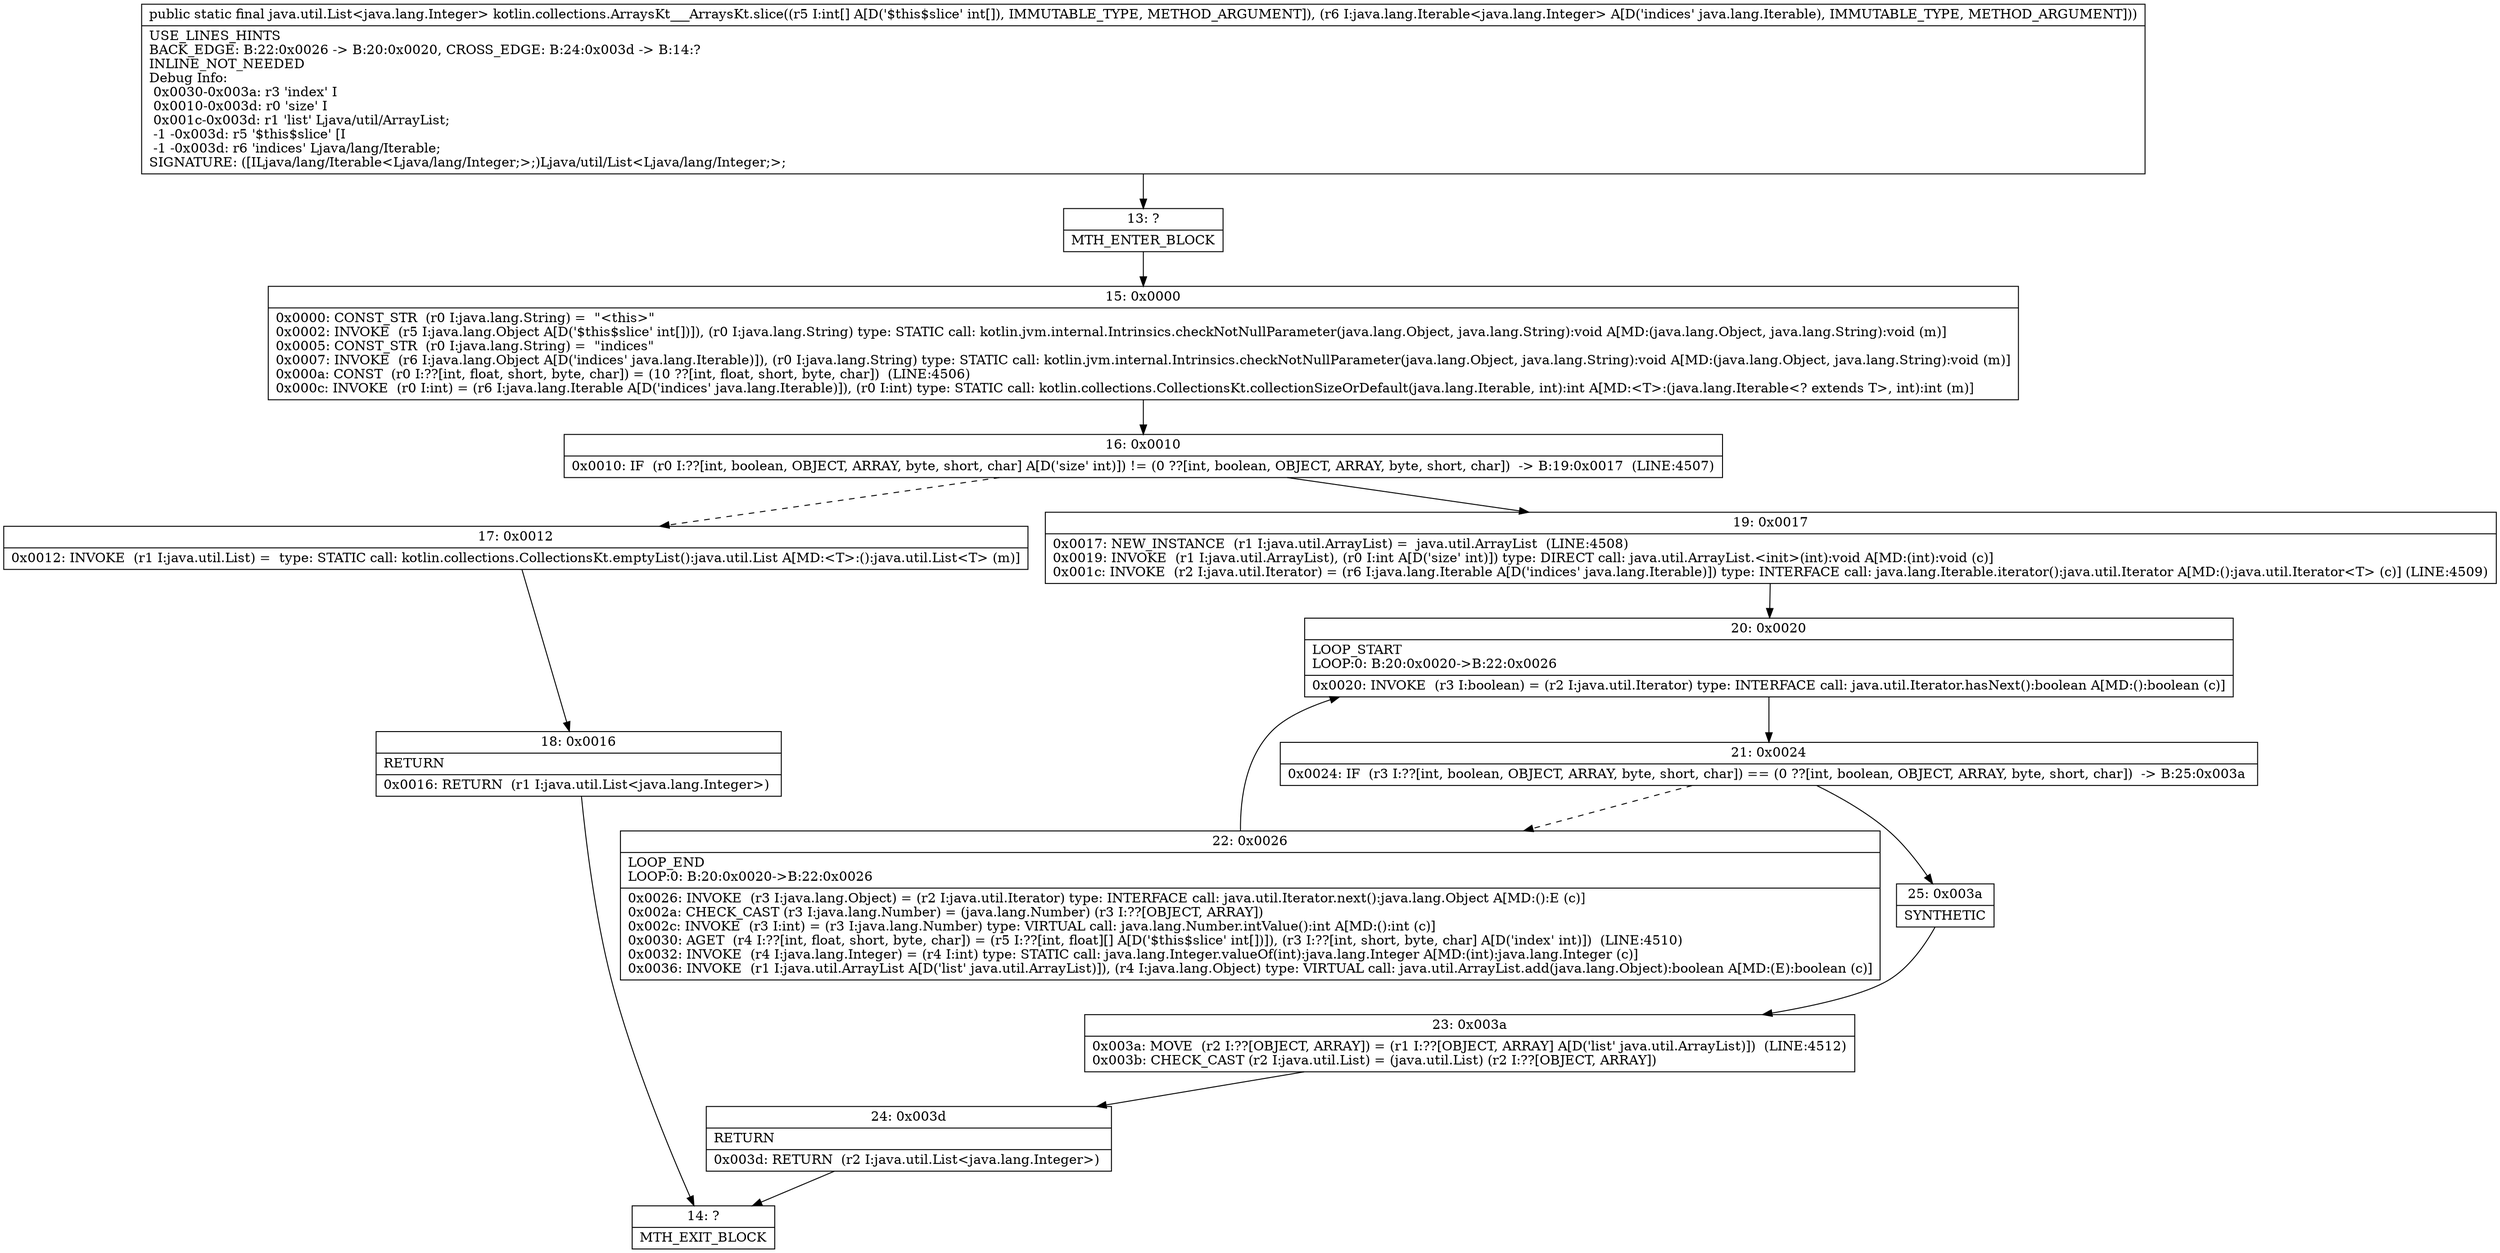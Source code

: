 digraph "CFG forkotlin.collections.ArraysKt___ArraysKt.slice([ILjava\/lang\/Iterable;)Ljava\/util\/List;" {
Node_13 [shape=record,label="{13\:\ ?|MTH_ENTER_BLOCK\l}"];
Node_15 [shape=record,label="{15\:\ 0x0000|0x0000: CONST_STR  (r0 I:java.lang.String) =  \"\<this\>\" \l0x0002: INVOKE  (r5 I:java.lang.Object A[D('$this$slice' int[])]), (r0 I:java.lang.String) type: STATIC call: kotlin.jvm.internal.Intrinsics.checkNotNullParameter(java.lang.Object, java.lang.String):void A[MD:(java.lang.Object, java.lang.String):void (m)]\l0x0005: CONST_STR  (r0 I:java.lang.String) =  \"indices\" \l0x0007: INVOKE  (r6 I:java.lang.Object A[D('indices' java.lang.Iterable)]), (r0 I:java.lang.String) type: STATIC call: kotlin.jvm.internal.Intrinsics.checkNotNullParameter(java.lang.Object, java.lang.String):void A[MD:(java.lang.Object, java.lang.String):void (m)]\l0x000a: CONST  (r0 I:??[int, float, short, byte, char]) = (10 ??[int, float, short, byte, char])  (LINE:4506)\l0x000c: INVOKE  (r0 I:int) = (r6 I:java.lang.Iterable A[D('indices' java.lang.Iterable)]), (r0 I:int) type: STATIC call: kotlin.collections.CollectionsKt.collectionSizeOrDefault(java.lang.Iterable, int):int A[MD:\<T\>:(java.lang.Iterable\<? extends T\>, int):int (m)]\l}"];
Node_16 [shape=record,label="{16\:\ 0x0010|0x0010: IF  (r0 I:??[int, boolean, OBJECT, ARRAY, byte, short, char] A[D('size' int)]) != (0 ??[int, boolean, OBJECT, ARRAY, byte, short, char])  \-\> B:19:0x0017  (LINE:4507)\l}"];
Node_17 [shape=record,label="{17\:\ 0x0012|0x0012: INVOKE  (r1 I:java.util.List) =  type: STATIC call: kotlin.collections.CollectionsKt.emptyList():java.util.List A[MD:\<T\>:():java.util.List\<T\> (m)]\l}"];
Node_18 [shape=record,label="{18\:\ 0x0016|RETURN\l|0x0016: RETURN  (r1 I:java.util.List\<java.lang.Integer\>) \l}"];
Node_14 [shape=record,label="{14\:\ ?|MTH_EXIT_BLOCK\l}"];
Node_19 [shape=record,label="{19\:\ 0x0017|0x0017: NEW_INSTANCE  (r1 I:java.util.ArrayList) =  java.util.ArrayList  (LINE:4508)\l0x0019: INVOKE  (r1 I:java.util.ArrayList), (r0 I:int A[D('size' int)]) type: DIRECT call: java.util.ArrayList.\<init\>(int):void A[MD:(int):void (c)]\l0x001c: INVOKE  (r2 I:java.util.Iterator) = (r6 I:java.lang.Iterable A[D('indices' java.lang.Iterable)]) type: INTERFACE call: java.lang.Iterable.iterator():java.util.Iterator A[MD:():java.util.Iterator\<T\> (c)] (LINE:4509)\l}"];
Node_20 [shape=record,label="{20\:\ 0x0020|LOOP_START\lLOOP:0: B:20:0x0020\-\>B:22:0x0026\l|0x0020: INVOKE  (r3 I:boolean) = (r2 I:java.util.Iterator) type: INTERFACE call: java.util.Iterator.hasNext():boolean A[MD:():boolean (c)]\l}"];
Node_21 [shape=record,label="{21\:\ 0x0024|0x0024: IF  (r3 I:??[int, boolean, OBJECT, ARRAY, byte, short, char]) == (0 ??[int, boolean, OBJECT, ARRAY, byte, short, char])  \-\> B:25:0x003a \l}"];
Node_22 [shape=record,label="{22\:\ 0x0026|LOOP_END\lLOOP:0: B:20:0x0020\-\>B:22:0x0026\l|0x0026: INVOKE  (r3 I:java.lang.Object) = (r2 I:java.util.Iterator) type: INTERFACE call: java.util.Iterator.next():java.lang.Object A[MD:():E (c)]\l0x002a: CHECK_CAST (r3 I:java.lang.Number) = (java.lang.Number) (r3 I:??[OBJECT, ARRAY]) \l0x002c: INVOKE  (r3 I:int) = (r3 I:java.lang.Number) type: VIRTUAL call: java.lang.Number.intValue():int A[MD:():int (c)]\l0x0030: AGET  (r4 I:??[int, float, short, byte, char]) = (r5 I:??[int, float][] A[D('$this$slice' int[])]), (r3 I:??[int, short, byte, char] A[D('index' int)])  (LINE:4510)\l0x0032: INVOKE  (r4 I:java.lang.Integer) = (r4 I:int) type: STATIC call: java.lang.Integer.valueOf(int):java.lang.Integer A[MD:(int):java.lang.Integer (c)]\l0x0036: INVOKE  (r1 I:java.util.ArrayList A[D('list' java.util.ArrayList)]), (r4 I:java.lang.Object) type: VIRTUAL call: java.util.ArrayList.add(java.lang.Object):boolean A[MD:(E):boolean (c)]\l}"];
Node_25 [shape=record,label="{25\:\ 0x003a|SYNTHETIC\l}"];
Node_23 [shape=record,label="{23\:\ 0x003a|0x003a: MOVE  (r2 I:??[OBJECT, ARRAY]) = (r1 I:??[OBJECT, ARRAY] A[D('list' java.util.ArrayList)])  (LINE:4512)\l0x003b: CHECK_CAST (r2 I:java.util.List) = (java.util.List) (r2 I:??[OBJECT, ARRAY]) \l}"];
Node_24 [shape=record,label="{24\:\ 0x003d|RETURN\l|0x003d: RETURN  (r2 I:java.util.List\<java.lang.Integer\>) \l}"];
MethodNode[shape=record,label="{public static final java.util.List\<java.lang.Integer\> kotlin.collections.ArraysKt___ArraysKt.slice((r5 I:int[] A[D('$this$slice' int[]), IMMUTABLE_TYPE, METHOD_ARGUMENT]), (r6 I:java.lang.Iterable\<java.lang.Integer\> A[D('indices' java.lang.Iterable), IMMUTABLE_TYPE, METHOD_ARGUMENT]))  | USE_LINES_HINTS\lBACK_EDGE: B:22:0x0026 \-\> B:20:0x0020, CROSS_EDGE: B:24:0x003d \-\> B:14:?\lINLINE_NOT_NEEDED\lDebug Info:\l  0x0030\-0x003a: r3 'index' I\l  0x0010\-0x003d: r0 'size' I\l  0x001c\-0x003d: r1 'list' Ljava\/util\/ArrayList;\l  \-1 \-0x003d: r5 '$this$slice' [I\l  \-1 \-0x003d: r6 'indices' Ljava\/lang\/Iterable;\lSIGNATURE: ([ILjava\/lang\/Iterable\<Ljava\/lang\/Integer;\>;)Ljava\/util\/List\<Ljava\/lang\/Integer;\>;\l}"];
MethodNode -> Node_13;Node_13 -> Node_15;
Node_15 -> Node_16;
Node_16 -> Node_17[style=dashed];
Node_16 -> Node_19;
Node_17 -> Node_18;
Node_18 -> Node_14;
Node_19 -> Node_20;
Node_20 -> Node_21;
Node_21 -> Node_22[style=dashed];
Node_21 -> Node_25;
Node_22 -> Node_20;
Node_25 -> Node_23;
Node_23 -> Node_24;
Node_24 -> Node_14;
}

